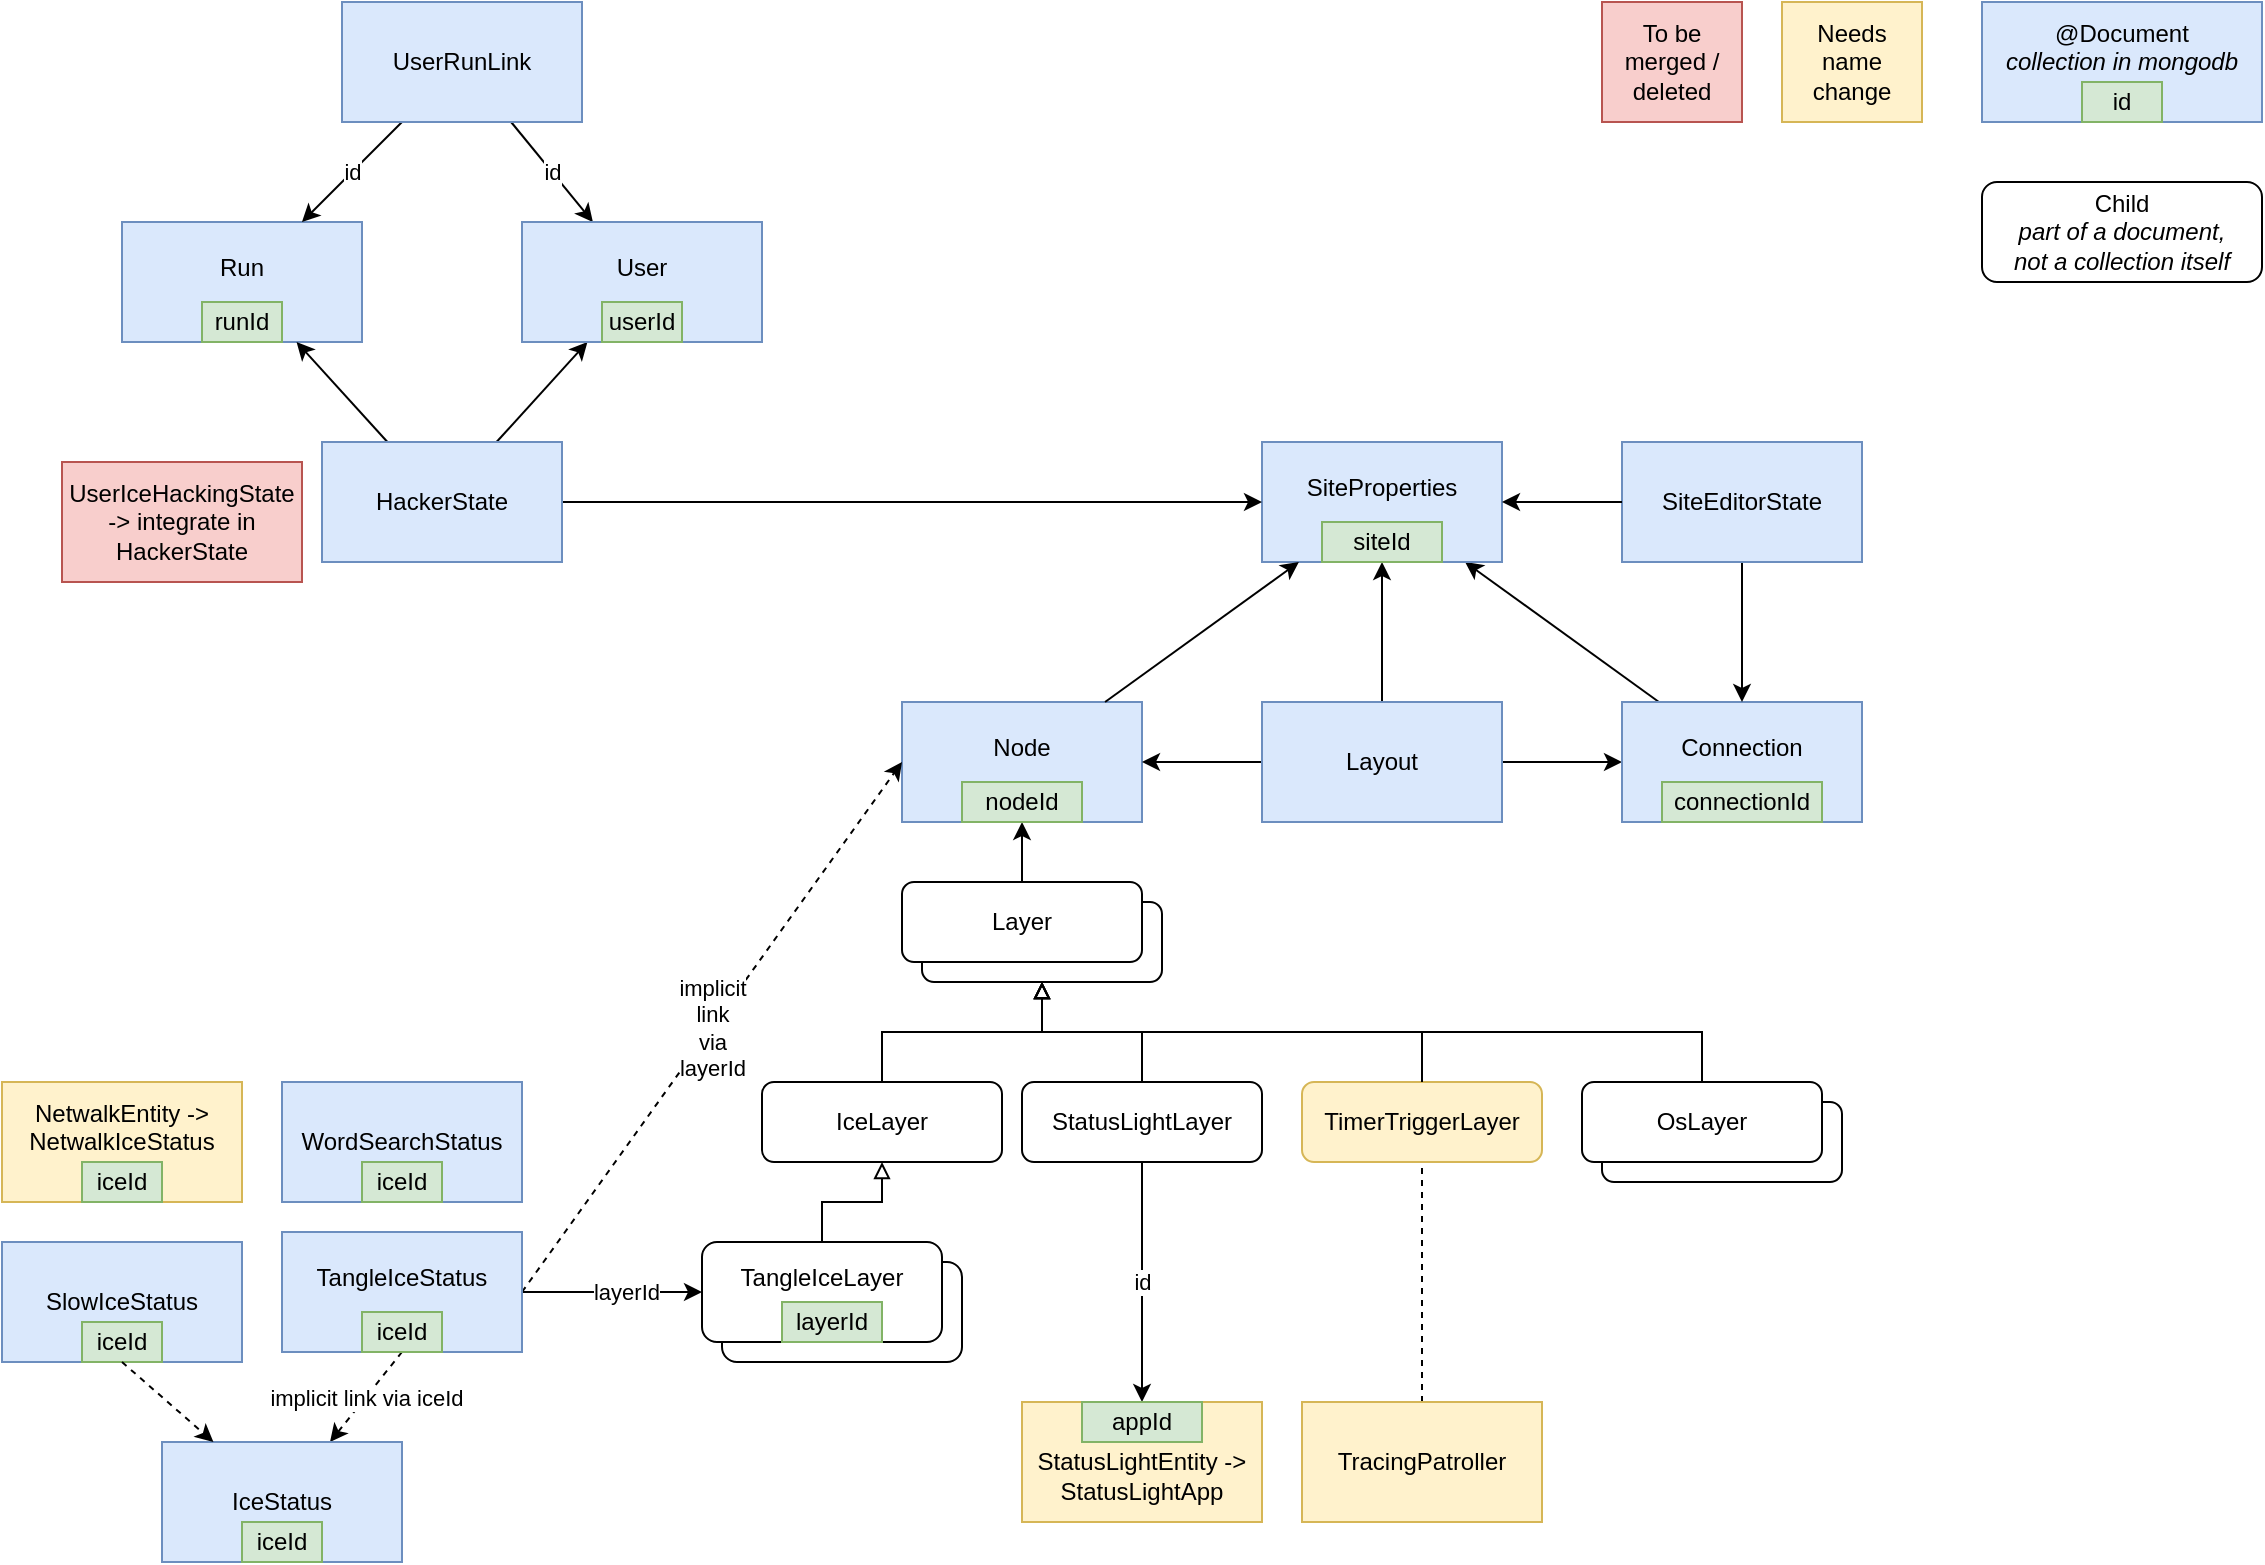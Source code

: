 <mxfile version="21.6.2" type="github">
  <diagram name="Page-1" id="mnIJfY60bvJNDvsKuQh9">
    <mxGraphModel dx="1460" dy="995" grid="1" gridSize="10" guides="1" tooltips="1" connect="1" arrows="1" fold="1" page="1" pageScale="1" pageWidth="1169" pageHeight="827" math="0" shadow="0">
      <root>
        <mxCell id="0" />
        <mxCell id="1" parent="0" />
        <mxCell id="jiuy7B6aaROlVbYT8yXl-59" style="rounded=0;orthogonalLoop=1;jettySize=auto;html=1;endArrow=classic;endFill=1;" parent="1" source="jiuy7B6aaROlVbYT8yXl-14" target="jiuy7B6aaROlVbYT8yXl-16" edge="1">
          <mxGeometry relative="1" as="geometry">
            <mxPoint x="708" y="340" as="sourcePoint" />
            <mxPoint x="610" y="383" as="targetPoint" />
          </mxGeometry>
        </mxCell>
        <mxCell id="jiuy7B6aaROlVbYT8yXl-41" value="TangleIceLayer" style="rounded=1;whiteSpace=wrap;html=1;" parent="1" vertex="1">
          <mxGeometry x="390" y="650" width="120" height="50" as="geometry" />
        </mxCell>
        <mxCell id="jiuy7B6aaROlVbYT8yXl-40" value="OsLayer" style="rounded=1;whiteSpace=wrap;html=1;fontStyle=0" parent="1" vertex="1">
          <mxGeometry x="830" y="570" width="120" height="40" as="geometry" />
        </mxCell>
        <mxCell id="jiuy7B6aaROlVbYT8yXl-1" value="Node&lt;br&gt;&amp;nbsp;" style="rounded=0;whiteSpace=wrap;html=1;fillColor=#dae8fc;strokeColor=#6c8ebf;" parent="1" vertex="1">
          <mxGeometry x="480" y="370" width="120" height="60" as="geometry" />
        </mxCell>
        <mxCell id="jiuy7B6aaROlVbYT8yXl-11" style="edgeStyle=orthogonalEdgeStyle;rounded=0;orthogonalLoop=1;jettySize=auto;html=1;exitX=0.5;exitY=0;exitDx=0;exitDy=0;entryX=0.5;entryY=1;entryDx=0;entryDy=0;" parent="1" source="jiuy7B6aaROlVbYT8yXl-66" target="jiuy7B6aaROlVbYT8yXl-1" edge="1">
          <mxGeometry relative="1" as="geometry">
            <Array as="points" />
          </mxGeometry>
        </mxCell>
        <mxCell id="jiuy7B6aaROlVbYT8yXl-2" value="Layer" style="rounded=1;whiteSpace=wrap;html=1;" parent="1" vertex="1">
          <mxGeometry x="490" y="470" width="120" height="40" as="geometry" />
        </mxCell>
        <mxCell id="jiuy7B6aaROlVbYT8yXl-3" value="@Document&lt;br&gt;&lt;i&gt;collection in mongodb&lt;br&gt;&amp;nbsp;&lt;br&gt;&lt;/i&gt;" style="rounded=0;whiteSpace=wrap;html=1;fillColor=#dae8fc;strokeColor=#6c8ebf;" parent="1" vertex="1">
          <mxGeometry x="1020" y="20" width="140" height="60" as="geometry" />
        </mxCell>
        <mxCell id="jiuy7B6aaROlVbYT8yXl-4" value="Child&lt;br&gt;&lt;i&gt;part of a document, &lt;br&gt;not a collection itself&lt;/i&gt;" style="rounded=1;whiteSpace=wrap;html=1;" parent="1" vertex="1">
          <mxGeometry x="1020" y="110" width="140" height="50" as="geometry" />
        </mxCell>
        <mxCell id="jiuy7B6aaROlVbYT8yXl-8" style="edgeStyle=orthogonalEdgeStyle;rounded=0;orthogonalLoop=1;jettySize=auto;html=1;exitX=0.5;exitY=0;exitDx=0;exitDy=0;entryX=0.5;entryY=1;entryDx=0;entryDy=0;endArrow=block;endFill=0;" parent="1" source="jiuy7B6aaROlVbYT8yXl-5" target="jiuy7B6aaROlVbYT8yXl-2" edge="1">
          <mxGeometry relative="1" as="geometry" />
        </mxCell>
        <mxCell id="jiuy7B6aaROlVbYT8yXl-5" value="IceLayer" style="rounded=1;whiteSpace=wrap;html=1;" parent="1" vertex="1">
          <mxGeometry x="410" y="560" width="120" height="40" as="geometry" />
        </mxCell>
        <mxCell id="jiuy7B6aaROlVbYT8yXl-10" style="edgeStyle=orthogonalEdgeStyle;rounded=0;orthogonalLoop=1;jettySize=auto;html=1;exitX=0.5;exitY=0;exitDx=0;exitDy=0;endArrow=block;endFill=0;entryX=0.5;entryY=1;entryDx=0;entryDy=0;" parent="1" source="jiuy7B6aaROlVbYT8yXl-9" target="jiuy7B6aaROlVbYT8yXl-2" edge="1">
          <mxGeometry relative="1" as="geometry">
            <mxPoint x="540" y="500" as="targetPoint" />
          </mxGeometry>
        </mxCell>
        <mxCell id="jiuy7B6aaROlVbYT8yXl-61" value="id" style="edgeStyle=orthogonalEdgeStyle;rounded=0;orthogonalLoop=1;jettySize=auto;html=1;exitX=0.5;exitY=1;exitDx=0;exitDy=0;" parent="1" source="jiuy7B6aaROlVbYT8yXl-9" target="jiuy7B6aaROlVbYT8yXl-34" edge="1">
          <mxGeometry relative="1" as="geometry" />
        </mxCell>
        <mxCell id="jiuy7B6aaROlVbYT8yXl-9" value="StatusLightLayer" style="rounded=1;whiteSpace=wrap;html=1;" parent="1" vertex="1">
          <mxGeometry x="540" y="560" width="120" height="40" as="geometry" />
        </mxCell>
        <mxCell id="jiuy7B6aaROlVbYT8yXl-53" style="edgeStyle=orthogonalEdgeStyle;rounded=0;orthogonalLoop=1;jettySize=auto;html=1;exitX=0.5;exitY=0;exitDx=0;exitDy=0;endArrow=classic;endFill=1;" parent="1" source="jiuy7B6aaROlVbYT8yXl-12" target="jiuy7B6aaROlVbYT8yXl-16" edge="1">
          <mxGeometry relative="1" as="geometry" />
        </mxCell>
        <mxCell id="jiuy7B6aaROlVbYT8yXl-84" style="edgeStyle=orthogonalEdgeStyle;rounded=0;orthogonalLoop=1;jettySize=auto;html=1;exitX=0;exitY=0.5;exitDx=0;exitDy=0;" parent="1" source="jiuy7B6aaROlVbYT8yXl-12" target="jiuy7B6aaROlVbYT8yXl-1" edge="1">
          <mxGeometry relative="1" as="geometry" />
        </mxCell>
        <mxCell id="jiuy7B6aaROlVbYT8yXl-92" style="edgeStyle=orthogonalEdgeStyle;rounded=0;orthogonalLoop=1;jettySize=auto;html=1;exitX=1;exitY=0.5;exitDx=0;exitDy=0;entryX=0;entryY=0.5;entryDx=0;entryDy=0;" parent="1" source="jiuy7B6aaROlVbYT8yXl-12" target="jiuy7B6aaROlVbYT8yXl-14" edge="1">
          <mxGeometry relative="1" as="geometry" />
        </mxCell>
        <mxCell id="jiuy7B6aaROlVbYT8yXl-12" value="Layout" style="rounded=0;whiteSpace=wrap;html=1;fillColor=#dae8fc;strokeColor=#6c8ebf;" parent="1" vertex="1">
          <mxGeometry x="660" y="370" width="120" height="60" as="geometry" />
        </mxCell>
        <mxCell id="jiuy7B6aaROlVbYT8yXl-14" value="Connection&lt;br&gt;&amp;nbsp;" style="rounded=0;whiteSpace=wrap;html=1;fillColor=#dae8fc;strokeColor=#6c8ebf;" parent="1" vertex="1">
          <mxGeometry x="840" y="370" width="120" height="60" as="geometry" />
        </mxCell>
        <mxCell id="jiuy7B6aaROlVbYT8yXl-16" value="SiteProperties&lt;br&gt;&amp;nbsp;" style="rounded=0;whiteSpace=wrap;html=1;fillColor=#dae8fc;strokeColor=#6c8ebf;" parent="1" vertex="1">
          <mxGeometry x="660" y="240" width="120" height="60" as="geometry" />
        </mxCell>
        <mxCell id="jiuy7B6aaROlVbYT8yXl-21" value="Run&lt;br&gt;&amp;nbsp;" style="rounded=0;whiteSpace=wrap;html=1;fillColor=#dae8fc;strokeColor=#6c8ebf;" parent="1" vertex="1">
          <mxGeometry x="90" y="130" width="120" height="60" as="geometry" />
        </mxCell>
        <mxCell id="jiuy7B6aaROlVbYT8yXl-23" value="id" style="rounded=0;orthogonalLoop=1;jettySize=auto;html=1;" parent="1" source="jiuy7B6aaROlVbYT8yXl-22" target="jiuy7B6aaROlVbYT8yXl-21" edge="1">
          <mxGeometry relative="1" as="geometry" />
        </mxCell>
        <mxCell id="jiuy7B6aaROlVbYT8yXl-37" value="id" style="rounded=0;orthogonalLoop=1;jettySize=auto;html=1;" parent="1" source="jiuy7B6aaROlVbYT8yXl-22" target="jiuy7B6aaROlVbYT8yXl-36" edge="1">
          <mxGeometry relative="1" as="geometry" />
        </mxCell>
        <mxCell id="jiuy7B6aaROlVbYT8yXl-22" value="UserRunLink" style="rounded=0;whiteSpace=wrap;html=1;fillColor=#dae8fc;strokeColor=#6c8ebf;" parent="1" vertex="1">
          <mxGeometry x="200" y="20" width="120" height="60" as="geometry" />
        </mxCell>
        <mxCell id="jiuy7B6aaROlVbYT8yXl-75" style="rounded=0;orthogonalLoop=1;jettySize=auto;html=1;" parent="1" source="jiuy7B6aaROlVbYT8yXl-26" target="jiuy7B6aaROlVbYT8yXl-21" edge="1">
          <mxGeometry relative="1" as="geometry" />
        </mxCell>
        <mxCell id="jiuy7B6aaROlVbYT8yXl-76" style="rounded=0;orthogonalLoop=1;jettySize=auto;html=1;" parent="1" source="jiuy7B6aaROlVbYT8yXl-26" target="jiuy7B6aaROlVbYT8yXl-36" edge="1">
          <mxGeometry relative="1" as="geometry" />
        </mxCell>
        <mxCell id="jiuy7B6aaROlVbYT8yXl-90" style="rounded=0;orthogonalLoop=1;jettySize=auto;html=1;" parent="1" source="jiuy7B6aaROlVbYT8yXl-26" target="jiuy7B6aaROlVbYT8yXl-16" edge="1">
          <mxGeometry relative="1" as="geometry" />
        </mxCell>
        <mxCell id="jiuy7B6aaROlVbYT8yXl-26" value="HackerState" style="rounded=0;whiteSpace=wrap;html=1;fillColor=#dae8fc;strokeColor=#6c8ebf;" parent="1" vertex="1">
          <mxGeometry x="190" y="240" width="120" height="60" as="geometry" />
        </mxCell>
        <mxCell id="jiuy7B6aaROlVbYT8yXl-91" value="" style="edgeStyle=orthogonalEdgeStyle;rounded=0;orthogonalLoop=1;jettySize=auto;html=1;" parent="1" source="jiuy7B6aaROlVbYT8yXl-27" target="jiuy7B6aaROlVbYT8yXl-14" edge="1">
          <mxGeometry relative="1" as="geometry" />
        </mxCell>
        <mxCell id="jiuy7B6aaROlVbYT8yXl-27" value="SiteEditorState" style="rounded=0;whiteSpace=wrap;html=1;fillColor=#dae8fc;strokeColor=#6c8ebf;" parent="1" vertex="1">
          <mxGeometry x="840" y="240" width="120" height="60" as="geometry" />
        </mxCell>
        <mxCell id="jiuy7B6aaROlVbYT8yXl-42" style="rounded=0;orthogonalLoop=1;jettySize=auto;html=1;exitX=1;exitY=0.5;exitDx=0;exitDy=0;" parent="1" source="jiuy7B6aaROlVbYT8yXl-28" target="jiuy7B6aaROlVbYT8yXl-38" edge="1">
          <mxGeometry relative="1" as="geometry">
            <mxPoint x="240" y="410" as="targetPoint" />
          </mxGeometry>
        </mxCell>
        <mxCell id="jiuy7B6aaROlVbYT8yXl-64" value="layerId" style="edgeLabel;html=1;align=center;verticalAlign=middle;resizable=0;points=[];" parent="jiuy7B6aaROlVbYT8yXl-42" vertex="1" connectable="0">
          <mxGeometry x="0.141" relative="1" as="geometry">
            <mxPoint as="offset" />
          </mxGeometry>
        </mxCell>
        <mxCell id="yUMayUT2DUETe77GGP__-6" value="implicit&lt;br&gt;link&lt;br&gt;via&lt;br&gt;layerId" style="rounded=0;orthogonalLoop=1;jettySize=auto;html=1;exitX=1;exitY=0.5;exitDx=0;exitDy=0;entryX=0;entryY=0.5;entryDx=0;entryDy=0;dashed=1;" parent="1" source="jiuy7B6aaROlVbYT8yXl-28" target="jiuy7B6aaROlVbYT8yXl-1" edge="1">
          <mxGeometry relative="1" as="geometry" />
        </mxCell>
        <mxCell id="jiuy7B6aaROlVbYT8yXl-28" value="TangleIceStatus&lt;br&gt;&amp;nbsp;" style="rounded=0;whiteSpace=wrap;html=1;fillColor=#dae8fc;strokeColor=#6c8ebf;" parent="1" vertex="1">
          <mxGeometry x="170" y="635" width="120" height="60" as="geometry" />
        </mxCell>
        <mxCell id="jiuy7B6aaROlVbYT8yXl-30" value="WordSearchStatus" style="rounded=0;whiteSpace=wrap;html=1;fillColor=#dae8fc;strokeColor=#6c8ebf;" parent="1" vertex="1">
          <mxGeometry x="170" y="560" width="120" height="60" as="geometry" />
        </mxCell>
        <mxCell id="jiuy7B6aaROlVbYT8yXl-31" value="NetwalkEntity&amp;nbsp;-&amp;gt;&lt;br&gt;NetwalkIceStatus&lt;br&gt;&amp;nbsp;" style="rounded=0;whiteSpace=wrap;html=1;fillColor=#fff2cc;strokeColor=#d6b656;" parent="1" vertex="1">
          <mxGeometry x="30" y="560" width="120" height="60" as="geometry" />
        </mxCell>
        <mxCell id="jiuy7B6aaROlVbYT8yXl-32" value="SlowIceStatus" style="rounded=0;whiteSpace=wrap;html=1;fillColor=#dae8fc;strokeColor=#6c8ebf;" parent="1" vertex="1">
          <mxGeometry x="30" y="640" width="120" height="60" as="geometry" />
        </mxCell>
        <mxCell id="jiuy7B6aaROlVbYT8yXl-33" value="UserIceHackingState&lt;br&gt;-&amp;gt; integrate in HackerState" style="rounded=0;whiteSpace=wrap;html=1;fillColor=#f8cecc;strokeColor=#b85450;" parent="1" vertex="1">
          <mxGeometry x="60" y="250" width="120" height="60" as="geometry" />
        </mxCell>
        <mxCell id="jiuy7B6aaROlVbYT8yXl-34" value="&amp;nbsp;&amp;nbsp;&lt;br&gt;StatusLightEntity&amp;nbsp;-&amp;gt;&lt;br&gt;StatusLightApp" style="rounded=0;whiteSpace=wrap;html=1;fillColor=#fff2cc;strokeColor=#d6b656;" parent="1" vertex="1">
          <mxGeometry x="540" y="720" width="120" height="60" as="geometry" />
        </mxCell>
        <mxCell id="jiuy7B6aaROlVbYT8yXl-70" style="edgeStyle=orthogonalEdgeStyle;rounded=0;orthogonalLoop=1;jettySize=auto;html=1;exitX=0.5;exitY=0;exitDx=0;exitDy=0;entryX=0.5;entryY=1;entryDx=0;entryDy=0;endArrow=none;endFill=0;dashed=1;" parent="1" source="jiuy7B6aaROlVbYT8yXl-35" target="jiuy7B6aaROlVbYT8yXl-45" edge="1">
          <mxGeometry relative="1" as="geometry" />
        </mxCell>
        <mxCell id="jiuy7B6aaROlVbYT8yXl-35" value="TracingPatroller" style="rounded=0;whiteSpace=wrap;html=1;fillColor=#fff2cc;strokeColor=#d6b656;" parent="1" vertex="1">
          <mxGeometry x="680" y="720" width="120" height="60" as="geometry" />
        </mxCell>
        <mxCell id="jiuy7B6aaROlVbYT8yXl-36" value="User&lt;br&gt;&amp;nbsp;" style="rounded=0;whiteSpace=wrap;html=1;fillColor=#dae8fc;strokeColor=#6c8ebf;" parent="1" vertex="1">
          <mxGeometry x="290" y="130" width="120" height="60" as="geometry" />
        </mxCell>
        <mxCell id="jiuy7B6aaROlVbYT8yXl-38" value="TangleIceLayer&lt;br&gt;&amp;nbsp;" style="rounded=1;whiteSpace=wrap;html=1;" parent="1" vertex="1">
          <mxGeometry x="380" y="640" width="120" height="50" as="geometry" />
        </mxCell>
        <mxCell id="jiuy7B6aaROlVbYT8yXl-39" style="edgeStyle=orthogonalEdgeStyle;rounded=0;orthogonalLoop=1;jettySize=auto;html=1;exitX=0.5;exitY=0;exitDx=0;exitDy=0;entryX=0.5;entryY=1;entryDx=0;entryDy=0;endArrow=block;endFill=0;" parent="1" source="jiuy7B6aaROlVbYT8yXl-38" target="jiuy7B6aaROlVbYT8yXl-5" edge="1">
          <mxGeometry relative="1" as="geometry">
            <mxPoint x="480" y="570" as="sourcePoint" />
            <mxPoint x="550" y="530" as="targetPoint" />
          </mxGeometry>
        </mxCell>
        <mxCell id="jiuy7B6aaROlVbYT8yXl-45" value="TimerTriggerLayer" style="rounded=1;whiteSpace=wrap;html=1;fillColor=#fff2cc;strokeColor=#d6b656;" parent="1" vertex="1">
          <mxGeometry x="680" y="560" width="120" height="40" as="geometry" />
        </mxCell>
        <mxCell id="jiuy7B6aaROlVbYT8yXl-46" style="edgeStyle=orthogonalEdgeStyle;rounded=0;orthogonalLoop=1;jettySize=auto;html=1;exitX=0.5;exitY=0;exitDx=0;exitDy=0;endArrow=block;endFill=0;entryX=0.5;entryY=1;entryDx=0;entryDy=0;" parent="1" source="jiuy7B6aaROlVbYT8yXl-45" target="jiuy7B6aaROlVbYT8yXl-2" edge="1">
          <mxGeometry relative="1" as="geometry">
            <mxPoint x="550" y="510" as="targetPoint" />
            <mxPoint x="610" y="550" as="sourcePoint" />
          </mxGeometry>
        </mxCell>
        <mxCell id="jiuy7B6aaROlVbYT8yXl-49" value="Needs name change" style="rounded=0;whiteSpace=wrap;html=1;fillColor=#fff2cc;strokeColor=#d6b656;" parent="1" vertex="1">
          <mxGeometry x="920" y="20" width="70" height="60" as="geometry" />
        </mxCell>
        <mxCell id="jiuy7B6aaROlVbYT8yXl-50" value="To be merged / deleted" style="rounded=0;whiteSpace=wrap;html=1;fillColor=#f8cecc;strokeColor=#b85450;" parent="1" vertex="1">
          <mxGeometry x="830" y="20" width="70" height="60" as="geometry" />
        </mxCell>
        <mxCell id="jiuy7B6aaROlVbYT8yXl-51" value="id" style="rounded=0;whiteSpace=wrap;html=1;fillColor=#d5e8d4;strokeColor=#82b366;" parent="1" vertex="1">
          <mxGeometry x="1070" y="60" width="40" height="20" as="geometry" />
        </mxCell>
        <mxCell id="jiuy7B6aaROlVbYT8yXl-52" value="siteId" style="rounded=0;whiteSpace=wrap;html=1;fillColor=#d5e8d4;strokeColor=#82b366;" parent="1" vertex="1">
          <mxGeometry x="690" y="280" width="60" height="20" as="geometry" />
        </mxCell>
        <mxCell id="jiuy7B6aaROlVbYT8yXl-56" style="rounded=0;orthogonalLoop=1;jettySize=auto;html=1;endArrow=classic;endFill=1;" parent="1" source="jiuy7B6aaROlVbYT8yXl-27" target="jiuy7B6aaROlVbYT8yXl-16" edge="1">
          <mxGeometry relative="1" as="geometry">
            <mxPoint x="730" y="340" as="sourcePoint" />
            <mxPoint x="730" y="380" as="targetPoint" />
          </mxGeometry>
        </mxCell>
        <mxCell id="jiuy7B6aaROlVbYT8yXl-58" style="rounded=0;orthogonalLoop=1;jettySize=auto;html=1;endArrow=classic;endFill=1;" parent="1" source="jiuy7B6aaROlVbYT8yXl-1" target="jiuy7B6aaROlVbYT8yXl-16" edge="1">
          <mxGeometry relative="1" as="geometry">
            <mxPoint x="700" y="330" as="sourcePoint" />
            <mxPoint x="610" y="330" as="targetPoint" />
          </mxGeometry>
        </mxCell>
        <mxCell id="jiuy7B6aaROlVbYT8yXl-62" value="appId" style="rounded=0;whiteSpace=wrap;html=1;fillColor=#d5e8d4;strokeColor=#82b366;" parent="1" vertex="1">
          <mxGeometry x="570" y="720" width="60" height="20" as="geometry" />
        </mxCell>
        <mxCell id="jiuy7B6aaROlVbYT8yXl-63" value="layerId" style="rounded=0;whiteSpace=wrap;html=1;fillColor=#d5e8d4;strokeColor=#82b366;" parent="1" vertex="1">
          <mxGeometry x="420" y="670" width="50" height="20" as="geometry" />
        </mxCell>
        <mxCell id="jiuy7B6aaROlVbYT8yXl-66" value="Layer" style="rounded=1;whiteSpace=wrap;html=1;" parent="1" vertex="1">
          <mxGeometry x="480" y="460" width="120" height="40" as="geometry" />
        </mxCell>
        <mxCell id="jiuy7B6aaROlVbYT8yXl-67" value="OsLayer" style="rounded=1;whiteSpace=wrap;html=1;" parent="1" vertex="1">
          <mxGeometry x="820" y="560" width="120" height="40" as="geometry" />
        </mxCell>
        <mxCell id="jiuy7B6aaROlVbYT8yXl-69" style="edgeStyle=orthogonalEdgeStyle;rounded=0;orthogonalLoop=1;jettySize=auto;html=1;exitX=0.5;exitY=0;exitDx=0;exitDy=0;endArrow=block;endFill=0;entryX=0.5;entryY=1;entryDx=0;entryDy=0;" parent="1" source="jiuy7B6aaROlVbYT8yXl-67" target="jiuy7B6aaROlVbYT8yXl-2" edge="1">
          <mxGeometry relative="1" as="geometry">
            <mxPoint x="560" y="520" as="targetPoint" />
            <mxPoint x="750" y="570" as="sourcePoint" />
          </mxGeometry>
        </mxCell>
        <mxCell id="KMH7AppHIwjlynywB1wn-3" value="implicit link via iceId" style="rounded=0;orthogonalLoop=1;jettySize=auto;html=1;exitX=0.5;exitY=1;exitDx=0;exitDy=0;dashed=1;" parent="1" source="jiuy7B6aaROlVbYT8yXl-71" target="KMH7AppHIwjlynywB1wn-1" edge="1">
          <mxGeometry relative="1" as="geometry" />
        </mxCell>
        <mxCell id="jiuy7B6aaROlVbYT8yXl-71" value="iceId" style="rounded=0;whiteSpace=wrap;html=1;fillColor=#d5e8d4;strokeColor=#82b366;" parent="1" vertex="1">
          <mxGeometry x="210" y="675" width="40" height="20" as="geometry" />
        </mxCell>
        <mxCell id="jiuy7B6aaROlVbYT8yXl-73" value="runId" style="rounded=0;whiteSpace=wrap;html=1;fillColor=#d5e8d4;strokeColor=#82b366;" parent="1" vertex="1">
          <mxGeometry x="130" y="170" width="40" height="20" as="geometry" />
        </mxCell>
        <mxCell id="jiuy7B6aaROlVbYT8yXl-74" value="userId" style="rounded=0;whiteSpace=wrap;html=1;fillColor=#d5e8d4;strokeColor=#82b366;" parent="1" vertex="1">
          <mxGeometry x="330" y="170" width="40" height="20" as="geometry" />
        </mxCell>
        <mxCell id="jiuy7B6aaROlVbYT8yXl-81" value="nodeId" style="rounded=0;whiteSpace=wrap;html=1;fillColor=#d5e8d4;strokeColor=#82b366;" parent="1" vertex="1">
          <mxGeometry x="510" y="410" width="60" height="20" as="geometry" />
        </mxCell>
        <mxCell id="jiuy7B6aaROlVbYT8yXl-82" value="connectionId" style="rounded=0;whiteSpace=wrap;html=1;fillColor=#d5e8d4;strokeColor=#82b366;" parent="1" vertex="1">
          <mxGeometry x="860" y="410" width="80" height="20" as="geometry" />
        </mxCell>
        <mxCell id="yUMayUT2DUETe77GGP__-1" value="iceId" style="rounded=0;whiteSpace=wrap;html=1;fillColor=#d5e8d4;strokeColor=#82b366;" parent="1" vertex="1">
          <mxGeometry x="210" y="600" width="40" height="20" as="geometry" />
        </mxCell>
        <mxCell id="yUMayUT2DUETe77GGP__-4" value="iceId" style="rounded=0;whiteSpace=wrap;html=1;fillColor=#d5e8d4;strokeColor=#82b366;" parent="1" vertex="1">
          <mxGeometry x="70" y="680" width="40" height="20" as="geometry" />
        </mxCell>
        <mxCell id="yUMayUT2DUETe77GGP__-5" value="iceId" style="rounded=0;whiteSpace=wrap;html=1;fillColor=#d5e8d4;strokeColor=#82b366;" parent="1" vertex="1">
          <mxGeometry x="70" y="600" width="40" height="20" as="geometry" />
        </mxCell>
        <mxCell id="KMH7AppHIwjlynywB1wn-1" value="IceStatus&lt;br&gt;" style="rounded=0;whiteSpace=wrap;html=1;fillColor=#dae8fc;strokeColor=#6c8ebf;" parent="1" vertex="1">
          <mxGeometry x="110" y="740" width="120" height="60" as="geometry" />
        </mxCell>
        <mxCell id="KMH7AppHIwjlynywB1wn-2" value="iceId" style="rounded=0;whiteSpace=wrap;html=1;fillColor=#d5e8d4;strokeColor=#82b366;" parent="1" vertex="1">
          <mxGeometry x="150" y="780" width="40" height="20" as="geometry" />
        </mxCell>
        <mxCell id="KMH7AppHIwjlynywB1wn-4" value="" style="rounded=0;orthogonalLoop=1;jettySize=auto;html=1;exitX=0.5;exitY=1;exitDx=0;exitDy=0;dashed=1;" parent="1" source="yUMayUT2DUETe77GGP__-4" target="KMH7AppHIwjlynywB1wn-1" edge="1">
          <mxGeometry relative="1" as="geometry">
            <mxPoint x="90" y="695" as="sourcePoint" />
            <mxPoint x="204" y="750" as="targetPoint" />
          </mxGeometry>
        </mxCell>
      </root>
    </mxGraphModel>
  </diagram>
</mxfile>

